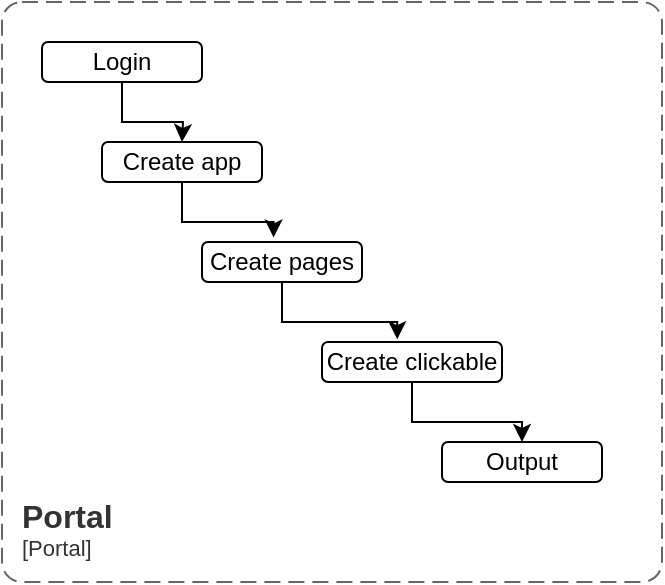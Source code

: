 <mxfile version="20.2.7" type="github"><diagram id="bN9SyEvOiPo-89E6D110" name="Page-1"><mxGraphModel dx="573" dy="322" grid="1" gridSize="10" guides="1" tooltips="1" connect="1" arrows="1" fold="1" page="1" pageScale="1" pageWidth="827" pageHeight="1169" math="0" shadow="0"><root><mxCell id="0"/><mxCell id="1" parent="0"/><object placeholders="1" c4Name="Portal" c4Type="SystemScopeBoundary" c4Application="Portal" label="&lt;font style=&quot;font-size: 16px&quot;&gt;&lt;b&gt;&lt;div style=&quot;text-align: left&quot;&gt;%c4Name%&lt;/div&gt;&lt;/b&gt;&lt;/font&gt;&lt;div style=&quot;text-align: left&quot;&gt;[%c4Application%]&lt;/div&gt;" id="h-sel9MC855YvEujkFiy-1"><mxCell style="rounded=1;fontSize=11;whiteSpace=wrap;html=1;dashed=1;arcSize=20;fillColor=none;strokeColor=#666666;fontColor=#333333;labelBackgroundColor=none;align=left;verticalAlign=bottom;labelBorderColor=none;spacingTop=0;spacing=10;dashPattern=8 4;metaEdit=1;rotatable=0;perimeter=rectanglePerimeter;noLabel=0;labelPadding=0;allowArrows=0;connectable=0;expand=0;recursiveResize=0;editable=1;pointerEvents=0;absoluteArcSize=1;points=[[0.25,0,0],[0.5,0,0],[0.75,0,0],[1,0.25,0],[1,0.5,0],[1,0.75,0],[0.75,1,0],[0.5,1,0],[0.25,1,0],[0,0.75,0],[0,0.5,0],[0,0.25,0]];" vertex="1" parent="1"><mxGeometry x="120" y="120" width="330" height="290" as="geometry"/></mxCell></object><mxCell id="h-sel9MC855YvEujkFiy-11" style="edgeStyle=orthogonalEdgeStyle;rounded=0;orthogonalLoop=1;jettySize=auto;html=1;" edge="1" parent="1" source="h-sel9MC855YvEujkFiy-6"><mxGeometry relative="1" as="geometry"><mxPoint x="210.0" y="190" as="targetPoint"/></mxGeometry></mxCell><mxCell id="h-sel9MC855YvEujkFiy-6" value="Login" style="rounded=1;whiteSpace=wrap;html=1;" vertex="1" parent="1"><mxGeometry x="140" y="140" width="80" height="20" as="geometry"/></mxCell><mxCell id="h-sel9MC855YvEujkFiy-12" style="edgeStyle=orthogonalEdgeStyle;rounded=0;orthogonalLoop=1;jettySize=auto;html=1;entryX=0.447;entryY=-0.115;entryDx=0;entryDy=0;entryPerimeter=0;" edge="1" parent="1" source="h-sel9MC855YvEujkFiy-7" target="h-sel9MC855YvEujkFiy-8"><mxGeometry relative="1" as="geometry"/></mxCell><mxCell id="h-sel9MC855YvEujkFiy-7" value="Create app" style="rounded=1;whiteSpace=wrap;html=1;" vertex="1" parent="1"><mxGeometry x="170" y="190" width="80" height="20" as="geometry"/></mxCell><mxCell id="h-sel9MC855YvEujkFiy-13" style="edgeStyle=orthogonalEdgeStyle;rounded=0;orthogonalLoop=1;jettySize=auto;html=1;entryX=0.418;entryY=-0.07;entryDx=0;entryDy=0;entryPerimeter=0;" edge="1" parent="1" source="h-sel9MC855YvEujkFiy-8" target="h-sel9MC855YvEujkFiy-9"><mxGeometry relative="1" as="geometry"/></mxCell><mxCell id="h-sel9MC855YvEujkFiy-8" value="Create pages" style="rounded=1;whiteSpace=wrap;html=1;" vertex="1" parent="1"><mxGeometry x="220" y="240" width="80" height="20" as="geometry"/></mxCell><mxCell id="h-sel9MC855YvEujkFiy-14" style="edgeStyle=orthogonalEdgeStyle;rounded=0;orthogonalLoop=1;jettySize=auto;html=1;entryX=0.5;entryY=0;entryDx=0;entryDy=0;" edge="1" parent="1" source="h-sel9MC855YvEujkFiy-9" target="h-sel9MC855YvEujkFiy-10"><mxGeometry relative="1" as="geometry"/></mxCell><mxCell id="h-sel9MC855YvEujkFiy-9" value="Create clickable" style="rounded=1;whiteSpace=wrap;html=1;" vertex="1" parent="1"><mxGeometry x="280" y="290" width="90" height="20" as="geometry"/></mxCell><mxCell id="h-sel9MC855YvEujkFiy-10" value="Output" style="rounded=1;whiteSpace=wrap;html=1;" vertex="1" parent="1"><mxGeometry x="340" y="340" width="80" height="20" as="geometry"/></mxCell></root></mxGraphModel></diagram></mxfile>